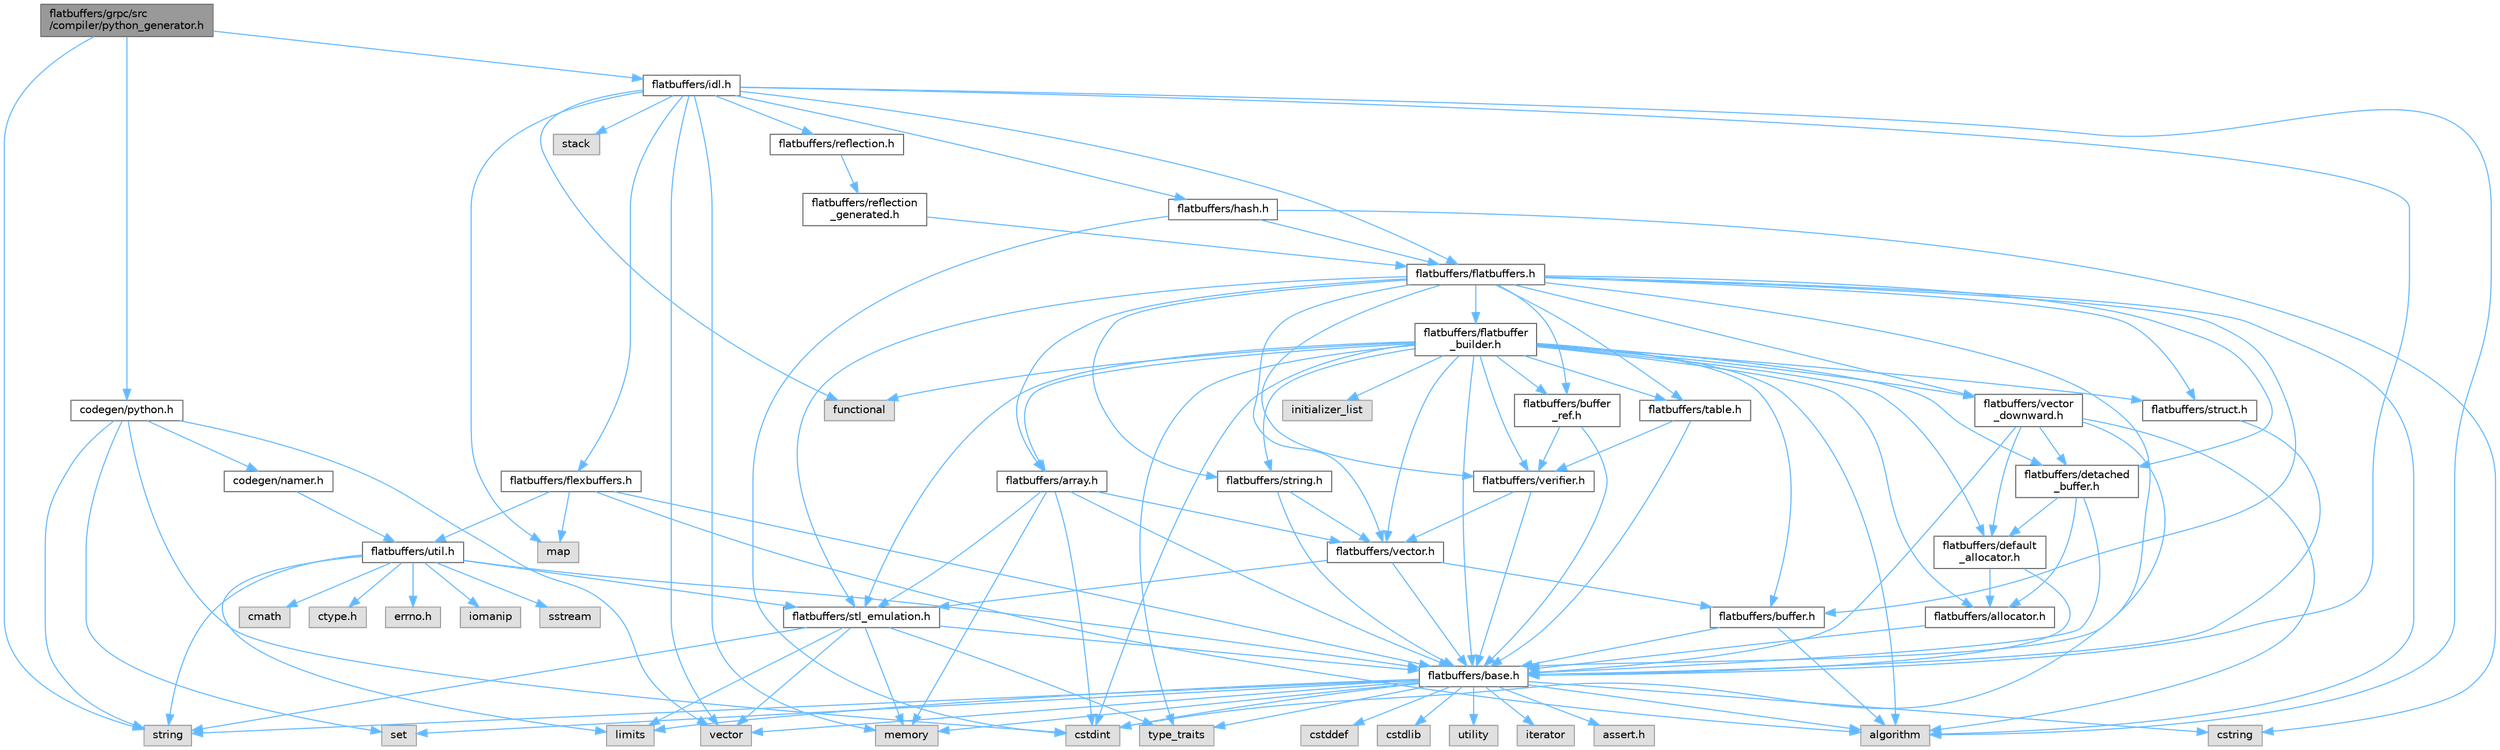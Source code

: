 digraph "flatbuffers/grpc/src/compiler/python_generator.h"
{
 // LATEX_PDF_SIZE
  bgcolor="transparent";
  edge [fontname=Helvetica,fontsize=10,labelfontname=Helvetica,labelfontsize=10];
  node [fontname=Helvetica,fontsize=10,shape=box,height=0.2,width=0.4];
  Node1 [id="Node000001",label="flatbuffers/grpc/src\l/compiler/python_generator.h",height=0.2,width=0.4,color="gray40", fillcolor="grey60", style="filled", fontcolor="black",tooltip=" "];
  Node1 -> Node2 [id="edge122_Node000001_Node000002",color="steelblue1",style="solid",tooltip=" "];
  Node2 [id="Node000002",label="string",height=0.2,width=0.4,color="grey60", fillcolor="#E0E0E0", style="filled",tooltip=" "];
  Node1 -> Node3 [id="edge123_Node000001_Node000003",color="steelblue1",style="solid",tooltip=" "];
  Node3 [id="Node000003",label="codegen/python.h",height=0.2,width=0.4,color="grey40", fillcolor="white", style="filled",URL="$python_8h.html",tooltip=" "];
  Node3 -> Node4 [id="edge124_Node000003_Node000004",color="steelblue1",style="solid",tooltip=" "];
  Node4 [id="Node000004",label="cstdint",height=0.2,width=0.4,color="grey60", fillcolor="#E0E0E0", style="filled",tooltip=" "];
  Node3 -> Node5 [id="edge125_Node000003_Node000005",color="steelblue1",style="solid",tooltip=" "];
  Node5 [id="Node000005",label="set",height=0.2,width=0.4,color="grey60", fillcolor="#E0E0E0", style="filled",tooltip=" "];
  Node3 -> Node2 [id="edge126_Node000003_Node000002",color="steelblue1",style="solid",tooltip=" "];
  Node3 -> Node6 [id="edge127_Node000003_Node000006",color="steelblue1",style="solid",tooltip=" "];
  Node6 [id="Node000006",label="vector",height=0.2,width=0.4,color="grey60", fillcolor="#E0E0E0", style="filled",tooltip=" "];
  Node3 -> Node7 [id="edge128_Node000003_Node000007",color="steelblue1",style="solid",tooltip=" "];
  Node7 [id="Node000007",label="codegen/namer.h",height=0.2,width=0.4,color="grey40", fillcolor="white", style="filled",URL="$include_2codegen_2namer_8h.html",tooltip=" "];
  Node7 -> Node8 [id="edge129_Node000007_Node000008",color="steelblue1",style="solid",tooltip=" "];
  Node8 [id="Node000008",label="flatbuffers/util.h",height=0.2,width=0.4,color="grey40", fillcolor="white", style="filled",URL="$util_8h.html",tooltip=" "];
  Node8 -> Node9 [id="edge130_Node000008_Node000009",color="steelblue1",style="solid",tooltip=" "];
  Node9 [id="Node000009",label="ctype.h",height=0.2,width=0.4,color="grey60", fillcolor="#E0E0E0", style="filled",tooltip=" "];
  Node8 -> Node10 [id="edge131_Node000008_Node000010",color="steelblue1",style="solid",tooltip=" "];
  Node10 [id="Node000010",label="errno.h",height=0.2,width=0.4,color="grey60", fillcolor="#E0E0E0", style="filled",tooltip=" "];
  Node8 -> Node11 [id="edge132_Node000008_Node000011",color="steelblue1",style="solid",tooltip=" "];
  Node11 [id="Node000011",label="flatbuffers/base.h",height=0.2,width=0.4,color="grey40", fillcolor="white", style="filled",URL="$base_8h.html",tooltip=" "];
  Node11 -> Node12 [id="edge133_Node000011_Node000012",color="steelblue1",style="solid",tooltip=" "];
  Node12 [id="Node000012",label="assert.h",height=0.2,width=0.4,color="grey60", fillcolor="#E0E0E0", style="filled",tooltip=" "];
  Node11 -> Node4 [id="edge134_Node000011_Node000004",color="steelblue1",style="solid",tooltip=" "];
  Node11 -> Node13 [id="edge135_Node000011_Node000013",color="steelblue1",style="solid",tooltip=" "];
  Node13 [id="Node000013",label="cstddef",height=0.2,width=0.4,color="grey60", fillcolor="#E0E0E0", style="filled",tooltip=" "];
  Node11 -> Node14 [id="edge136_Node000011_Node000014",color="steelblue1",style="solid",tooltip=" "];
  Node14 [id="Node000014",label="cstdlib",height=0.2,width=0.4,color="grey60", fillcolor="#E0E0E0", style="filled",tooltip=" "];
  Node11 -> Node15 [id="edge137_Node000011_Node000015",color="steelblue1",style="solid",tooltip=" "];
  Node15 [id="Node000015",label="cstring",height=0.2,width=0.4,color="grey60", fillcolor="#E0E0E0", style="filled",tooltip=" "];
  Node11 -> Node16 [id="edge138_Node000011_Node000016",color="steelblue1",style="solid",tooltip=" "];
  Node16 [id="Node000016",label="utility",height=0.2,width=0.4,color="grey60", fillcolor="#E0E0E0", style="filled",tooltip=" "];
  Node11 -> Node2 [id="edge139_Node000011_Node000002",color="steelblue1",style="solid",tooltip=" "];
  Node11 -> Node17 [id="edge140_Node000011_Node000017",color="steelblue1",style="solid",tooltip=" "];
  Node17 [id="Node000017",label="type_traits",height=0.2,width=0.4,color="grey60", fillcolor="#E0E0E0", style="filled",tooltip=" "];
  Node11 -> Node6 [id="edge141_Node000011_Node000006",color="steelblue1",style="solid",tooltip=" "];
  Node11 -> Node5 [id="edge142_Node000011_Node000005",color="steelblue1",style="solid",tooltip=" "];
  Node11 -> Node18 [id="edge143_Node000011_Node000018",color="steelblue1",style="solid",tooltip=" "];
  Node18 [id="Node000018",label="algorithm",height=0.2,width=0.4,color="grey60", fillcolor="#E0E0E0", style="filled",tooltip=" "];
  Node11 -> Node19 [id="edge144_Node000011_Node000019",color="steelblue1",style="solid",tooltip=" "];
  Node19 [id="Node000019",label="limits",height=0.2,width=0.4,color="grey60", fillcolor="#E0E0E0", style="filled",tooltip=" "];
  Node11 -> Node20 [id="edge145_Node000011_Node000020",color="steelblue1",style="solid",tooltip=" "];
  Node20 [id="Node000020",label="iterator",height=0.2,width=0.4,color="grey60", fillcolor="#E0E0E0", style="filled",tooltip=" "];
  Node11 -> Node21 [id="edge146_Node000011_Node000021",color="steelblue1",style="solid",tooltip=" "];
  Node21 [id="Node000021",label="memory",height=0.2,width=0.4,color="grey60", fillcolor="#E0E0E0", style="filled",tooltip=" "];
  Node8 -> Node22 [id="edge147_Node000008_Node000022",color="steelblue1",style="solid",tooltip=" "];
  Node22 [id="Node000022",label="flatbuffers/stl_emulation.h",height=0.2,width=0.4,color="grey40", fillcolor="white", style="filled",URL="$stl__emulation_8h.html",tooltip=" "];
  Node22 -> Node11 [id="edge148_Node000022_Node000011",color="steelblue1",style="solid",tooltip=" "];
  Node22 -> Node2 [id="edge149_Node000022_Node000002",color="steelblue1",style="solid",tooltip=" "];
  Node22 -> Node17 [id="edge150_Node000022_Node000017",color="steelblue1",style="solid",tooltip=" "];
  Node22 -> Node6 [id="edge151_Node000022_Node000006",color="steelblue1",style="solid",tooltip=" "];
  Node22 -> Node21 [id="edge152_Node000022_Node000021",color="steelblue1",style="solid",tooltip=" "];
  Node22 -> Node19 [id="edge153_Node000022_Node000019",color="steelblue1",style="solid",tooltip=" "];
  Node8 -> Node23 [id="edge154_Node000008_Node000023",color="steelblue1",style="solid",tooltip=" "];
  Node23 [id="Node000023",label="iomanip",height=0.2,width=0.4,color="grey60", fillcolor="#E0E0E0", style="filled",tooltip=" "];
  Node8 -> Node24 [id="edge155_Node000008_Node000024",color="steelblue1",style="solid",tooltip=" "];
  Node24 [id="Node000024",label="sstream",height=0.2,width=0.4,color="grey60", fillcolor="#E0E0E0", style="filled",tooltip=" "];
  Node8 -> Node25 [id="edge156_Node000008_Node000025",color="steelblue1",style="solid",tooltip=" "];
  Node25 [id="Node000025",label="cmath",height=0.2,width=0.4,color="grey60", fillcolor="#E0E0E0", style="filled",tooltip=" "];
  Node8 -> Node19 [id="edge157_Node000008_Node000019",color="steelblue1",style="solid",tooltip=" "];
  Node8 -> Node2 [id="edge158_Node000008_Node000002",color="steelblue1",style="solid",tooltip=" "];
  Node1 -> Node26 [id="edge159_Node000001_Node000026",color="steelblue1",style="solid",tooltip=" "];
  Node26 [id="Node000026",label="flatbuffers/idl.h",height=0.2,width=0.4,color="grey40", fillcolor="white", style="filled",URL="$idl_8h.html",tooltip=" "];
  Node26 -> Node18 [id="edge160_Node000026_Node000018",color="steelblue1",style="solid",tooltip=" "];
  Node26 -> Node27 [id="edge161_Node000026_Node000027",color="steelblue1",style="solid",tooltip=" "];
  Node27 [id="Node000027",label="functional",height=0.2,width=0.4,color="grey60", fillcolor="#E0E0E0", style="filled",tooltip=" "];
  Node26 -> Node28 [id="edge162_Node000026_Node000028",color="steelblue1",style="solid",tooltip=" "];
  Node28 [id="Node000028",label="map",height=0.2,width=0.4,color="grey60", fillcolor="#E0E0E0", style="filled",tooltip=" "];
  Node26 -> Node21 [id="edge163_Node000026_Node000021",color="steelblue1",style="solid",tooltip=" "];
  Node26 -> Node29 [id="edge164_Node000026_Node000029",color="steelblue1",style="solid",tooltip=" "];
  Node29 [id="Node000029",label="stack",height=0.2,width=0.4,color="grey60", fillcolor="#E0E0E0", style="filled",tooltip=" "];
  Node26 -> Node6 [id="edge165_Node000026_Node000006",color="steelblue1",style="solid",tooltip=" "];
  Node26 -> Node11 [id="edge166_Node000026_Node000011",color="steelblue1",style="solid",tooltip=" "];
  Node26 -> Node30 [id="edge167_Node000026_Node000030",color="steelblue1",style="solid",tooltip=" "];
  Node30 [id="Node000030",label="flatbuffers/flatbuffers.h",height=0.2,width=0.4,color="grey40", fillcolor="white", style="filled",URL="$flatbuffers_8h.html",tooltip=" "];
  Node30 -> Node18 [id="edge168_Node000030_Node000018",color="steelblue1",style="solid",tooltip=" "];
  Node30 -> Node31 [id="edge169_Node000030_Node000031",color="steelblue1",style="solid",tooltip=" "];
  Node31 [id="Node000031",label="flatbuffers/array.h",height=0.2,width=0.4,color="grey40", fillcolor="white", style="filled",URL="$array_8h.html",tooltip=" "];
  Node31 -> Node4 [id="edge170_Node000031_Node000004",color="steelblue1",style="solid",tooltip=" "];
  Node31 -> Node21 [id="edge171_Node000031_Node000021",color="steelblue1",style="solid",tooltip=" "];
  Node31 -> Node11 [id="edge172_Node000031_Node000011",color="steelblue1",style="solid",tooltip=" "];
  Node31 -> Node22 [id="edge173_Node000031_Node000022",color="steelblue1",style="solid",tooltip=" "];
  Node31 -> Node32 [id="edge174_Node000031_Node000032",color="steelblue1",style="solid",tooltip=" "];
  Node32 [id="Node000032",label="flatbuffers/vector.h",height=0.2,width=0.4,color="grey40", fillcolor="white", style="filled",URL="$vector_8h.html",tooltip=" "];
  Node32 -> Node11 [id="edge175_Node000032_Node000011",color="steelblue1",style="solid",tooltip=" "];
  Node32 -> Node33 [id="edge176_Node000032_Node000033",color="steelblue1",style="solid",tooltip=" "];
  Node33 [id="Node000033",label="flatbuffers/buffer.h",height=0.2,width=0.4,color="grey40", fillcolor="white", style="filled",URL="$buffer_8h.html",tooltip=" "];
  Node33 -> Node18 [id="edge177_Node000033_Node000018",color="steelblue1",style="solid",tooltip=" "];
  Node33 -> Node11 [id="edge178_Node000033_Node000011",color="steelblue1",style="solid",tooltip=" "];
  Node32 -> Node22 [id="edge179_Node000032_Node000022",color="steelblue1",style="solid",tooltip=" "];
  Node30 -> Node11 [id="edge180_Node000030_Node000011",color="steelblue1",style="solid",tooltip=" "];
  Node30 -> Node33 [id="edge181_Node000030_Node000033",color="steelblue1",style="solid",tooltip=" "];
  Node30 -> Node34 [id="edge182_Node000030_Node000034",color="steelblue1",style="solid",tooltip=" "];
  Node34 [id="Node000034",label="flatbuffers/buffer\l_ref.h",height=0.2,width=0.4,color="grey40", fillcolor="white", style="filled",URL="$buffer__ref_8h.html",tooltip=" "];
  Node34 -> Node11 [id="edge183_Node000034_Node000011",color="steelblue1",style="solid",tooltip=" "];
  Node34 -> Node35 [id="edge184_Node000034_Node000035",color="steelblue1",style="solid",tooltip=" "];
  Node35 [id="Node000035",label="flatbuffers/verifier.h",height=0.2,width=0.4,color="grey40", fillcolor="white", style="filled",URL="$verifier_8h.html",tooltip=" "];
  Node35 -> Node11 [id="edge185_Node000035_Node000011",color="steelblue1",style="solid",tooltip=" "];
  Node35 -> Node32 [id="edge186_Node000035_Node000032",color="steelblue1",style="solid",tooltip=" "];
  Node30 -> Node36 [id="edge187_Node000030_Node000036",color="steelblue1",style="solid",tooltip=" "];
  Node36 [id="Node000036",label="flatbuffers/detached\l_buffer.h",height=0.2,width=0.4,color="grey40", fillcolor="white", style="filled",URL="$detached__buffer_8h.html",tooltip=" "];
  Node36 -> Node37 [id="edge188_Node000036_Node000037",color="steelblue1",style="solid",tooltip=" "];
  Node37 [id="Node000037",label="flatbuffers/allocator.h",height=0.2,width=0.4,color="grey40", fillcolor="white", style="filled",URL="$allocator_8h.html",tooltip=" "];
  Node37 -> Node11 [id="edge189_Node000037_Node000011",color="steelblue1",style="solid",tooltip=" "];
  Node36 -> Node11 [id="edge190_Node000036_Node000011",color="steelblue1",style="solid",tooltip=" "];
  Node36 -> Node38 [id="edge191_Node000036_Node000038",color="steelblue1",style="solid",tooltip=" "];
  Node38 [id="Node000038",label="flatbuffers/default\l_allocator.h",height=0.2,width=0.4,color="grey40", fillcolor="white", style="filled",URL="$default__allocator_8h.html",tooltip=" "];
  Node38 -> Node37 [id="edge192_Node000038_Node000037",color="steelblue1",style="solid",tooltip=" "];
  Node38 -> Node11 [id="edge193_Node000038_Node000011",color="steelblue1",style="solid",tooltip=" "];
  Node30 -> Node39 [id="edge194_Node000030_Node000039",color="steelblue1",style="solid",tooltip=" "];
  Node39 [id="Node000039",label="flatbuffers/flatbuffer\l_builder.h",height=0.2,width=0.4,color="grey40", fillcolor="white", style="filled",URL="$flatbuffer__builder_8h.html",tooltip=" "];
  Node39 -> Node18 [id="edge195_Node000039_Node000018",color="steelblue1",style="solid",tooltip=" "];
  Node39 -> Node4 [id="edge196_Node000039_Node000004",color="steelblue1",style="solid",tooltip=" "];
  Node39 -> Node27 [id="edge197_Node000039_Node000027",color="steelblue1",style="solid",tooltip=" "];
  Node39 -> Node40 [id="edge198_Node000039_Node000040",color="steelblue1",style="solid",tooltip=" "];
  Node40 [id="Node000040",label="initializer_list",height=0.2,width=0.4,color="grey60", fillcolor="#E0E0E0", style="filled",tooltip=" "];
  Node39 -> Node17 [id="edge199_Node000039_Node000017",color="steelblue1",style="solid",tooltip=" "];
  Node39 -> Node37 [id="edge200_Node000039_Node000037",color="steelblue1",style="solid",tooltip=" "];
  Node39 -> Node31 [id="edge201_Node000039_Node000031",color="steelblue1",style="solid",tooltip=" "];
  Node39 -> Node11 [id="edge202_Node000039_Node000011",color="steelblue1",style="solid",tooltip=" "];
  Node39 -> Node33 [id="edge203_Node000039_Node000033",color="steelblue1",style="solid",tooltip=" "];
  Node39 -> Node34 [id="edge204_Node000039_Node000034",color="steelblue1",style="solid",tooltip=" "];
  Node39 -> Node38 [id="edge205_Node000039_Node000038",color="steelblue1",style="solid",tooltip=" "];
  Node39 -> Node36 [id="edge206_Node000039_Node000036",color="steelblue1",style="solid",tooltip=" "];
  Node39 -> Node22 [id="edge207_Node000039_Node000022",color="steelblue1",style="solid",tooltip=" "];
  Node39 -> Node41 [id="edge208_Node000039_Node000041",color="steelblue1",style="solid",tooltip=" "];
  Node41 [id="Node000041",label="flatbuffers/string.h",height=0.2,width=0.4,color="grey40", fillcolor="white", style="filled",URL="$string_8h.html",tooltip=" "];
  Node41 -> Node11 [id="edge209_Node000041_Node000011",color="steelblue1",style="solid",tooltip=" "];
  Node41 -> Node32 [id="edge210_Node000041_Node000032",color="steelblue1",style="solid",tooltip=" "];
  Node39 -> Node42 [id="edge211_Node000039_Node000042",color="steelblue1",style="solid",tooltip=" "];
  Node42 [id="Node000042",label="flatbuffers/struct.h",height=0.2,width=0.4,color="grey40", fillcolor="white", style="filled",URL="$struct_8h.html",tooltip=" "];
  Node42 -> Node11 [id="edge212_Node000042_Node000011",color="steelblue1",style="solid",tooltip=" "];
  Node39 -> Node43 [id="edge213_Node000039_Node000043",color="steelblue1",style="solid",tooltip=" "];
  Node43 [id="Node000043",label="flatbuffers/table.h",height=0.2,width=0.4,color="grey40", fillcolor="white", style="filled",URL="$table_8h.html",tooltip=" "];
  Node43 -> Node11 [id="edge214_Node000043_Node000011",color="steelblue1",style="solid",tooltip=" "];
  Node43 -> Node35 [id="edge215_Node000043_Node000035",color="steelblue1",style="solid",tooltip=" "];
  Node39 -> Node32 [id="edge216_Node000039_Node000032",color="steelblue1",style="solid",tooltip=" "];
  Node39 -> Node44 [id="edge217_Node000039_Node000044",color="steelblue1",style="solid",tooltip=" "];
  Node44 [id="Node000044",label="flatbuffers/vector\l_downward.h",height=0.2,width=0.4,color="grey40", fillcolor="white", style="filled",URL="$vector__downward_8h.html",tooltip=" "];
  Node44 -> Node18 [id="edge218_Node000044_Node000018",color="steelblue1",style="solid",tooltip=" "];
  Node44 -> Node4 [id="edge219_Node000044_Node000004",color="steelblue1",style="solid",tooltip=" "];
  Node44 -> Node11 [id="edge220_Node000044_Node000011",color="steelblue1",style="solid",tooltip=" "];
  Node44 -> Node38 [id="edge221_Node000044_Node000038",color="steelblue1",style="solid",tooltip=" "];
  Node44 -> Node36 [id="edge222_Node000044_Node000036",color="steelblue1",style="solid",tooltip=" "];
  Node39 -> Node35 [id="edge223_Node000039_Node000035",color="steelblue1",style="solid",tooltip=" "];
  Node30 -> Node22 [id="edge224_Node000030_Node000022",color="steelblue1",style="solid",tooltip=" "];
  Node30 -> Node41 [id="edge225_Node000030_Node000041",color="steelblue1",style="solid",tooltip=" "];
  Node30 -> Node42 [id="edge226_Node000030_Node000042",color="steelblue1",style="solid",tooltip=" "];
  Node30 -> Node43 [id="edge227_Node000030_Node000043",color="steelblue1",style="solid",tooltip=" "];
  Node30 -> Node32 [id="edge228_Node000030_Node000032",color="steelblue1",style="solid",tooltip=" "];
  Node30 -> Node44 [id="edge229_Node000030_Node000044",color="steelblue1",style="solid",tooltip=" "];
  Node30 -> Node35 [id="edge230_Node000030_Node000035",color="steelblue1",style="solid",tooltip=" "];
  Node26 -> Node45 [id="edge231_Node000026_Node000045",color="steelblue1",style="solid",tooltip=" "];
  Node45 [id="Node000045",label="flatbuffers/flexbuffers.h",height=0.2,width=0.4,color="grey40", fillcolor="white", style="filled",URL="$flexbuffers_8h.html",tooltip=" "];
  Node45 -> Node18 [id="edge232_Node000045_Node000018",color="steelblue1",style="solid",tooltip=" "];
  Node45 -> Node28 [id="edge233_Node000045_Node000028",color="steelblue1",style="solid",tooltip=" "];
  Node45 -> Node11 [id="edge234_Node000045_Node000011",color="steelblue1",style="solid",tooltip=" "];
  Node45 -> Node8 [id="edge235_Node000045_Node000008",color="steelblue1",style="solid",tooltip=" "];
  Node26 -> Node46 [id="edge236_Node000026_Node000046",color="steelblue1",style="solid",tooltip=" "];
  Node46 [id="Node000046",label="flatbuffers/hash.h",height=0.2,width=0.4,color="grey40", fillcolor="white", style="filled",URL="$hash_8h.html",tooltip=" "];
  Node46 -> Node4 [id="edge237_Node000046_Node000004",color="steelblue1",style="solid",tooltip=" "];
  Node46 -> Node15 [id="edge238_Node000046_Node000015",color="steelblue1",style="solid",tooltip=" "];
  Node46 -> Node30 [id="edge239_Node000046_Node000030",color="steelblue1",style="solid",tooltip=" "];
  Node26 -> Node47 [id="edge240_Node000026_Node000047",color="steelblue1",style="solid",tooltip=" "];
  Node47 [id="Node000047",label="flatbuffers/reflection.h",height=0.2,width=0.4,color="grey40", fillcolor="white", style="filled",URL="$reflection_8h.html",tooltip=" "];
  Node47 -> Node48 [id="edge241_Node000047_Node000048",color="steelblue1",style="solid",tooltip=" "];
  Node48 [id="Node000048",label="flatbuffers/reflection\l_generated.h",height=0.2,width=0.4,color="grey40", fillcolor="white", style="filled",URL="$reflection__generated_8h.html",tooltip=" "];
  Node48 -> Node30 [id="edge242_Node000048_Node000030",color="steelblue1",style="solid",tooltip=" "];
}
